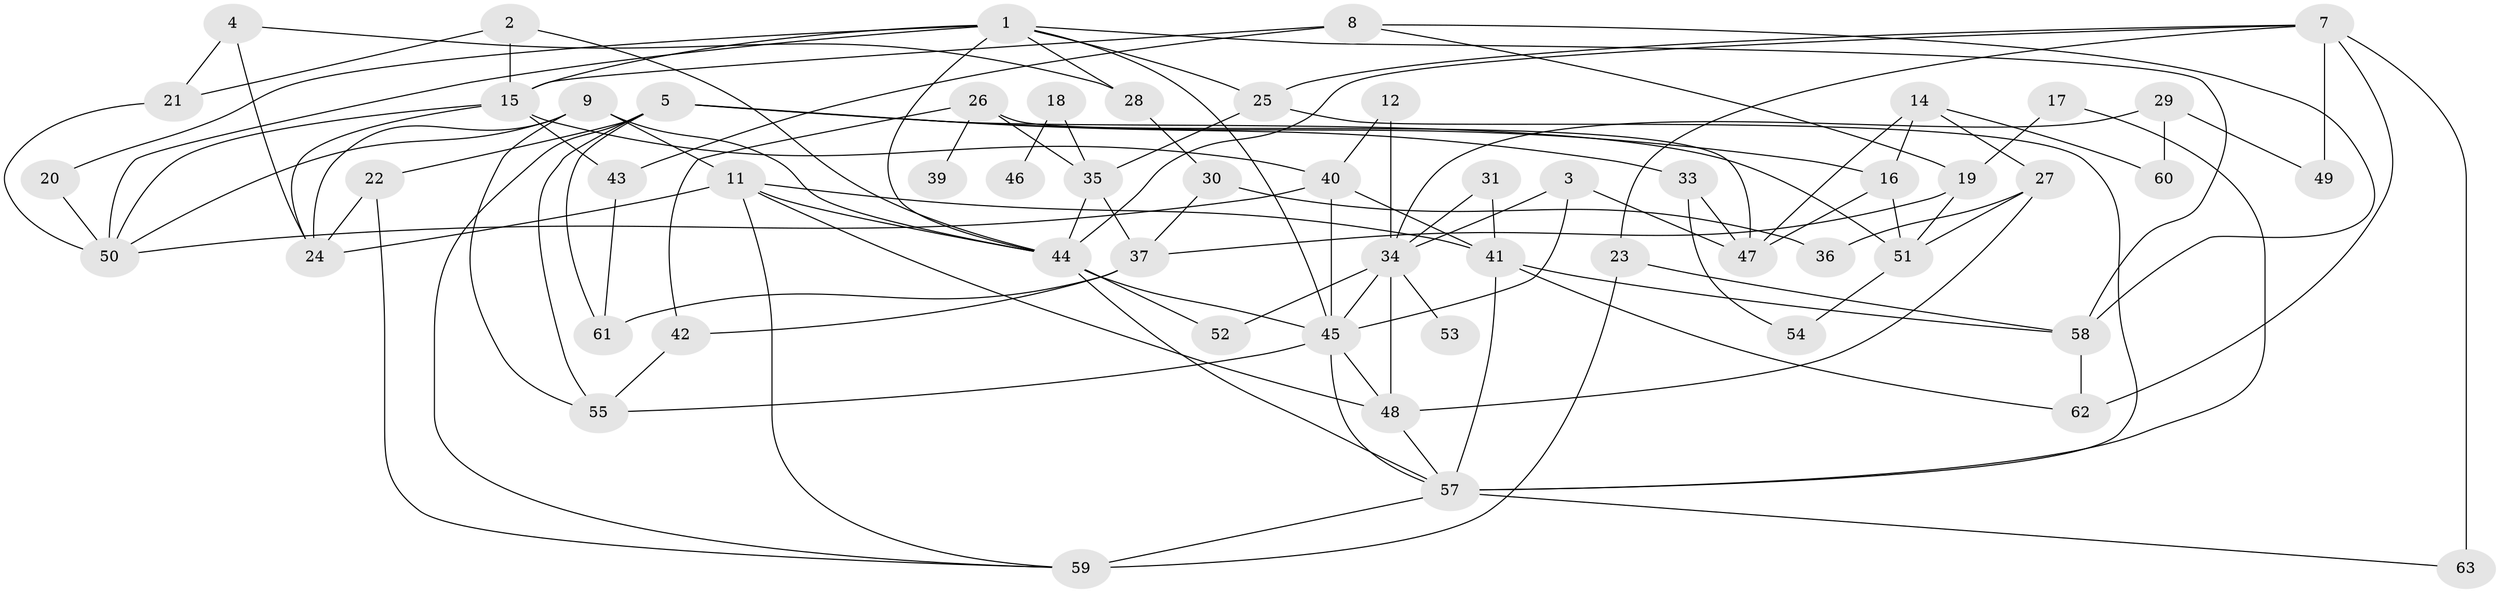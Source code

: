 // original degree distribution, {3: 0.25384615384615383, 1: 0.13846153846153847, 5: 0.1, 2: 0.25384615384615383, 4: 0.14615384615384616, 7: 0.023076923076923078, 0: 0.05384615384615385, 6: 0.023076923076923078, 9: 0.007692307692307693}
// Generated by graph-tools (version 1.1) at 2025/35/03/04/25 23:35:43]
// undirected, 57 vertices, 114 edges
graph export_dot {
  node [color=gray90,style=filled];
  1;
  2;
  3;
  4;
  5;
  7;
  8;
  9;
  11;
  12;
  14;
  15;
  16;
  17;
  18;
  19;
  20;
  21;
  22;
  23;
  24;
  25;
  26;
  27;
  28;
  29;
  30;
  31;
  33;
  34;
  35;
  36;
  37;
  39;
  40;
  41;
  42;
  43;
  44;
  45;
  46;
  47;
  48;
  49;
  50;
  51;
  52;
  53;
  54;
  55;
  57;
  58;
  59;
  60;
  61;
  62;
  63;
  1 -- 15 [weight=1.0];
  1 -- 20 [weight=1.0];
  1 -- 25 [weight=1.0];
  1 -- 28 [weight=1.0];
  1 -- 44 [weight=1.0];
  1 -- 45 [weight=1.0];
  1 -- 50 [weight=1.0];
  1 -- 58 [weight=1.0];
  2 -- 15 [weight=1.0];
  2 -- 21 [weight=1.0];
  2 -- 44 [weight=1.0];
  3 -- 34 [weight=1.0];
  3 -- 45 [weight=1.0];
  3 -- 47 [weight=1.0];
  4 -- 21 [weight=1.0];
  4 -- 24 [weight=1.0];
  4 -- 28 [weight=1.0];
  5 -- 16 [weight=1.0];
  5 -- 22 [weight=1.0];
  5 -- 33 [weight=1.0];
  5 -- 51 [weight=1.0];
  5 -- 55 [weight=1.0];
  5 -- 59 [weight=1.0];
  5 -- 61 [weight=1.0];
  7 -- 23 [weight=1.0];
  7 -- 25 [weight=1.0];
  7 -- 44 [weight=1.0];
  7 -- 49 [weight=1.0];
  7 -- 62 [weight=1.0];
  7 -- 63 [weight=2.0];
  8 -- 15 [weight=1.0];
  8 -- 19 [weight=1.0];
  8 -- 43 [weight=1.0];
  8 -- 58 [weight=1.0];
  9 -- 11 [weight=1.0];
  9 -- 24 [weight=1.0];
  9 -- 44 [weight=1.0];
  9 -- 50 [weight=1.0];
  9 -- 55 [weight=1.0];
  11 -- 24 [weight=1.0];
  11 -- 41 [weight=1.0];
  11 -- 44 [weight=1.0];
  11 -- 48 [weight=1.0];
  11 -- 59 [weight=1.0];
  12 -- 34 [weight=2.0];
  12 -- 40 [weight=1.0];
  14 -- 16 [weight=1.0];
  14 -- 27 [weight=1.0];
  14 -- 47 [weight=1.0];
  14 -- 60 [weight=1.0];
  15 -- 24 [weight=1.0];
  15 -- 40 [weight=1.0];
  15 -- 43 [weight=1.0];
  15 -- 50 [weight=1.0];
  16 -- 47 [weight=1.0];
  16 -- 51 [weight=1.0];
  17 -- 19 [weight=1.0];
  17 -- 57 [weight=1.0];
  18 -- 35 [weight=1.0];
  18 -- 46 [weight=1.0];
  19 -- 37 [weight=1.0];
  19 -- 51 [weight=1.0];
  20 -- 50 [weight=2.0];
  21 -- 50 [weight=1.0];
  22 -- 24 [weight=1.0];
  22 -- 59 [weight=1.0];
  23 -- 58 [weight=1.0];
  23 -- 59 [weight=2.0];
  25 -- 35 [weight=1.0];
  25 -- 57 [weight=1.0];
  26 -- 35 [weight=1.0];
  26 -- 39 [weight=1.0];
  26 -- 42 [weight=1.0];
  26 -- 47 [weight=1.0];
  27 -- 36 [weight=1.0];
  27 -- 48 [weight=1.0];
  27 -- 51 [weight=1.0];
  28 -- 30 [weight=1.0];
  29 -- 34 [weight=1.0];
  29 -- 49 [weight=1.0];
  29 -- 60 [weight=1.0];
  30 -- 36 [weight=1.0];
  30 -- 37 [weight=1.0];
  31 -- 34 [weight=1.0];
  31 -- 41 [weight=1.0];
  33 -- 47 [weight=1.0];
  33 -- 54 [weight=1.0];
  34 -- 45 [weight=1.0];
  34 -- 48 [weight=2.0];
  34 -- 52 [weight=1.0];
  34 -- 53 [weight=1.0];
  35 -- 37 [weight=1.0];
  35 -- 44 [weight=1.0];
  37 -- 42 [weight=1.0];
  37 -- 61 [weight=1.0];
  40 -- 41 [weight=1.0];
  40 -- 45 [weight=1.0];
  40 -- 50 [weight=1.0];
  41 -- 57 [weight=1.0];
  41 -- 58 [weight=1.0];
  41 -- 62 [weight=1.0];
  42 -- 55 [weight=1.0];
  43 -- 61 [weight=1.0];
  44 -- 45 [weight=1.0];
  44 -- 52 [weight=1.0];
  44 -- 57 [weight=1.0];
  45 -- 48 [weight=1.0];
  45 -- 55 [weight=1.0];
  45 -- 57 [weight=1.0];
  48 -- 57 [weight=1.0];
  51 -- 54 [weight=1.0];
  57 -- 59 [weight=1.0];
  57 -- 63 [weight=1.0];
  58 -- 62 [weight=1.0];
}
